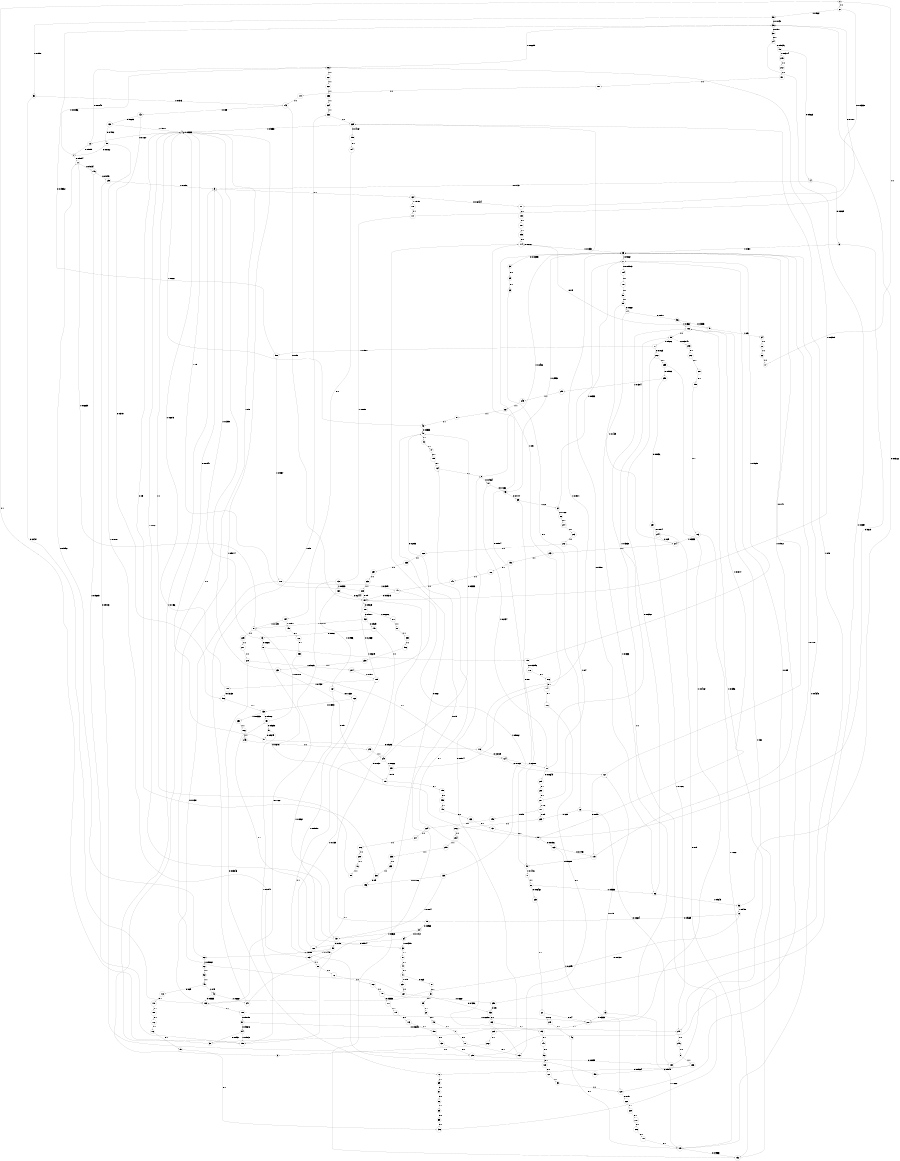 digraph "ch3_both_short_L17" {
size = "6,8.5";
ratio = "fill";
node [shape = circle];
node [fontsize = 24];
edge [fontsize = 24];
0 -> 61 [label = "1: 1        "];
1 -> 11 [label = "0: 0.9894   "];
1 -> 86 [label = "1: 0.01056  "];
2 -> 54 [label = "0: 0.7564   "];
2 -> 33 [label = "1: 0.2436   "];
3 -> 4 [label = "1: 1        "];
4 -> 12 [label = "0: 0.1617   "];
4 -> 4 [label = "1: 0.8383   "];
5 -> 91 [label = "0: 0.9245   "];
5 -> 150 [label = "1: 0.07547  "];
6 -> 55 [label = "0: 0.619    "];
6 -> 33 [label = "1: 0.381    "];
7 -> 77 [label = "0: 1        "];
8 -> 226 [label = "1: 1        "];
9 -> 134 [label = "1: 1        "];
10 -> 103 [label = "0: 0.07311  "];
10 -> 85 [label = "1: 0.9269   "];
11 -> 146 [label = "0: 0.9734   "];
11 -> 87 [label = "1: 0.02659  "];
12 -> 1 [label = "0: 0.9895   "];
12 -> 86 [label = "1: 0.01045  "];
13 -> 78 [label = "0: 0.8601   "];
13 -> 9 [label = "1: 0.1399   "];
14 -> 6 [label = "0: 0.8269   "];
14 -> 9 [label = "1: 0.1731   "];
15 -> 7 [label = "0: 1        "];
16 -> 88 [label = "1: 1        "];
17 -> 0 [label = "1: 1        "];
18 -> 73 [label = "0: 0.75     "];
18 -> 269 [label = "1: 0.25     "];
19 -> 14 [label = "0: 0.9623   "];
19 -> 215 [label = "1: 0.03774  "];
20 -> 15 [label = "0: 1        "];
21 -> 260 [label = "0: 0.1023   "];
21 -> 198 [label = "1: 0.8977   "];
22 -> 17 [label = "1: 1        "];
23 -> 18 [label = "0: 1        "];
24 -> 19 [label = "0: 0.9646   "];
24 -> 247 [label = "1: 0.0354   "];
25 -> 20 [label = "0: 1        "];
26 -> 274 [label = "0: 1        "];
27 -> 104 [label = "0: 0.009913  "];
27 -> 96 [label = "1: 0.9901   "];
28 -> 22 [label = "1: 1        "];
29 -> 23 [label = "0: 1        "];
30 -> 24 [label = "0: 1        "];
31 -> 25 [label = "0: 1        "];
32 -> 26 [label = "0: 0.1667   "];
32 -> 27 [label = "1: 0.8333   "];
33 -> 35 [label = "0: 0.01355  "];
33 -> 27 [label = "1: 0.9864   "];
34 -> 28 [label = "1: 1        "];
35 -> 29 [label = "0: 1        "];
36 -> 30 [label = "0: 0.977    "];
36 -> 86 [label = "1: 0.02299  "];
37 -> 31 [label = "0: 1        "];
38 -> 2 [label = "0: 0.8514   "];
38 -> 9 [label = "1: 0.1486   "];
39 -> 79 [label = "0: 0.8      "];
39 -> 32 [label = "1: 0.2      "];
40 -> 114 [label = "0: 0.5      "];
40 -> 34 [label = "1: 0.5      "];
41 -> 37 [label = "0: 0.25     "];
41 -> 237 [label = "1: 0.75     "];
42 -> 103 [label = "0: 0.3333   "];
42 -> 241 [label = "1: 0.6667   "];
43 -> 49 [label = "0: 0.3333   "];
43 -> 4 [label = "1: 0.6667   "];
44 -> 41 [label = "1: 1        "];
45 -> 112 [label = "0: 0.25     "];
45 -> 42 [label = "1: 0.75     "];
46 -> 179 [label = "0: 1        "];
47 -> 105 [label = "0: 1        "];
48 -> 47 [label = "0: 1        "];
49 -> 48 [label = "0: 1        "];
50 -> 103 [label = "0: 0.2427   "];
50 -> 143 [label = "1: 0.7573   "];
51 -> 44 [label = "1: 1        "];
52 -> 45 [label = "1: 1        "];
53 -> 39 [label = "0: 0.7447   "];
53 -> 33 [label = "1: 0.2553   "];
54 -> 53 [label = "0: 0.7266   "];
54 -> 70 [label = "1: 0.2734   "];
55 -> 123 [label = "0: 0.8156   "];
55 -> 102 [label = "1: 0.1844   "];
56 -> 40 [label = "0: 0.3333   "];
56 -> 102 [label = "1: 0.6667   "];
57 -> 43 [label = "1: 1        "];
58 -> 36 [label = "0: 0.1043   "];
58 -> 50 [label = "1: 0.8957   "];
59 -> 136 [label = "0: 1        "];
60 -> 57 [label = "1: 1        "];
61 -> 111 [label = "0: 0.03333  "];
61 -> 58 [label = "1: 0.9667   "];
62 -> 52 [label = "1: 1        "];
63 -> 51 [label = "1: 1        "];
64 -> 182 [label = "0: 0.9574   "];
64 -> 63 [label = "1: 0.04255  "];
65 -> 59 [label = "0: 1        "];
66 -> 65 [label = "0: 1        "];
67 -> 66 [label = "0: 1        "];
68 -> 223 [label = "0: 0.06452  "];
68 -> 96 [label = "1: 0.9355   "];
69 -> 67 [label = "0: 1        "];
70 -> 209 [label = "0: 0.06349  "];
70 -> 99 [label = "1: 0.9365   "];
71 -> 68 [label = "1: 1        "];
72 -> 69 [label = "0: 1        "];
73 -> 179 [label = "0: 0.6667   "];
73 -> 270 [label = "1: 0.3333   "];
74 -> 56 [label = "0: 0.8571   "];
74 -> 214 [label = "1: 0.1429   "];
75 -> 136 [label = "0: 1        "];
76 -> 75 [label = "0: 1        "];
77 -> 165 [label = "0: 1        "];
78 -> 55 [label = "0: 0.6781   "];
78 -> 119 [label = "1: 0.3219   "];
79 -> 114 [label = "0: 0.8584   "];
79 -> 71 [label = "1: 0.1416   "];
80 -> 161 [label = "1: 1        "];
81 -> 239 [label = "1: 1        "];
82 -> 11 [label = "0: 0.9412   "];
82 -> 62 [label = "1: 0.05882  "];
83 -> 120 [label = "1: 1        "];
84 -> 64 [label = "0: 0.1472   "];
84 -> 137 [label = "1: 0.8528   "];
85 -> 194 [label = "0: 0.1037   "];
85 -> 84 [label = "1: 0.8963   "];
86 -> 267 [label = "1: 1        "];
87 -> 225 [label = "1: 1        "];
88 -> 4 [label = "1: 1        "];
89 -> 82 [label = "0: 0.9855   "];
89 -> 169 [label = "1: 0.01449  "];
90 -> 1 [label = "0: 0.8182   "];
90 -> 169 [label = "1: 0.1818   "];
91 -> 116 [label = "0: 0.9205   "];
91 -> 9 [label = "1: 0.07947  "];
92 -> 122 [label = "0: 1        "];
93 -> 36 [label = "0: 0.05122  "];
93 -> 10 [label = "1: 0.9488   "];
94 -> 38 [label = "0: 0.8427   "];
94 -> 150 [label = "1: 0.1573   "];
95 -> 74 [label = "0: 0.8667   "];
95 -> 270 [label = "1: 0.1333   "];
96 -> 260 [label = "0: 0.03521  "];
96 -> 93 [label = "1: 0.9648   "];
97 -> 94 [label = "0: 0.9676   "];
97 -> 247 [label = "1: 0.03243  "];
98 -> 95 [label = "0: 1        "];
99 -> 203 [label = "0: 0.03141  "];
99 -> 21 [label = "1: 0.9686   "];
100 -> 97 [label = "0: 0.9785   "];
100 -> 270 [label = "1: 0.02151  "];
101 -> 98 [label = "0: 1        "];
102 -> 99 [label = "1: 1        "];
103 -> 100 [label = "0: 1        "];
104 -> 101 [label = "0: 1        "];
105 -> 164 [label = "0: 1        "];
106 -> 165 [label = "0: 1        "];
107 -> 205 [label = "0: 1        "];
108 -> 172 [label = "0: 1        "];
109 -> 107 [label = "0: 1        "];
110 -> 108 [label = "0: 1        "];
111 -> 109 [label = "0: 1        "];
112 -> 110 [label = "0: 1        "];
113 -> 103 [label = "0: 0.1667   "];
113 -> 168 [label = "1: 0.8333   "];
114 -> 114 [label = "0: 0.8167   "];
114 -> 33 [label = "1: 0.1833   "];
115 -> 79 [label = "0: 0.8028   "];
115 -> 33 [label = "1: 0.1972   "];
116 -> 124 [label = "0: 0.8429   "];
116 -> 33 [label = "1: 0.1571   "];
117 -> 36 [label = "0: 0.1111   "];
117 -> 113 [label = "1: 0.8889   "];
118 -> 117 [label = "1: 1        "];
119 -> 178 [label = "0: 0.03846  "];
119 -> 27 [label = "1: 0.9615   "];
120 -> 222 [label = "0: 0.15     "];
120 -> 27 [label = "1: 0.85     "];
121 -> 83 [label = "0: 1        "];
122 -> 121 [label = "0: 1        "];
123 -> 115 [label = "0: 0.7755   "];
123 -> 120 [label = "1: 0.2245   "];
124 -> 127 [label = "0: 0.7812   "];
124 -> 70 [label = "1: 0.2188   "];
125 -> 129 [label = "0: 0.9103   "];
125 -> 9 [label = "1: 0.0897   "];
126 -> 159 [label = "0: 1        "];
127 -> 115 [label = "0: 0.859    "];
127 -> 33 [label = "1: 0.141    "];
128 -> 127 [label = "0: 0.8604   "];
128 -> 102 [label = "1: 0.1396   "];
129 -> 128 [label = "0: 0.8899   "];
129 -> 33 [label = "1: 0.1101   "];
130 -> 129 [label = "0: 1        "];
131 -> 55 [label = "0: 1        "];
132 -> 114 [label = "0: 0.68     "];
132 -> 102 [label = "1: 0.32     "];
133 -> 131 [label = "0: 1        "];
134 -> 111 [label = "0: 0.02424  "];
134 -> 118 [label = "1: 0.9758   "];
135 -> 151 [label = "0: 0.9167   "];
135 -> 252 [label = "1: 0.08333  "];
136 -> 102 [label = "1: 1        "];
137 -> 89 [label = "0: 0.198    "];
137 -> 4 [label = "1: 0.802    "];
138 -> 90 [label = "0: 0.4182   "];
138 -> 4 [label = "1: 0.5818   "];
139 -> 196 [label = "0: 0.1186   "];
139 -> 137 [label = "1: 0.8814   "];
140 -> 194 [label = "0: 0.09375  "];
140 -> 139 [label = "1: 0.9062   "];
141 -> 140 [label = "1: 1        "];
142 -> 156 [label = "0: 0.3797   "];
142 -> 138 [label = "1: 0.6203   "];
143 -> 194 [label = "0: 0.15     "];
143 -> 142 [label = "1: 0.85     "];
144 -> 143 [label = "1: 1        "];
145 -> 13 [label = "0: 0.8861   "];
145 -> 150 [label = "1: 0.1139   "];
146 -> 125 [label = "0: 0.9479   "];
146 -> 150 [label = "1: 0.05215  "];
147 -> 92 [label = "0: 1        "];
148 -> 133 [label = "0: 1        "];
149 -> 126 [label = "0: 1        "];
150 -> 0 [label = "1: 1        "];
151 -> 5 [label = "0: 0.9298   "];
151 -> 87 [label = "1: 0.07018  "];
152 -> 145 [label = "0: 0.929    "];
152 -> 87 [label = "1: 0.07101  "];
153 -> 147 [label = "0: 1        "];
154 -> 149 [label = "0: 0.8571   "];
154 -> 87 [label = "1: 0.1429   "];
155 -> 148 [label = "0: 1        "];
156 -> 135 [label = "0: 1        "];
157 -> 177 [label = "0: 0.3333   "];
157 -> 250 [label = "1: 0.6667   "];
158 -> 130 [label = "0: 1        "];
159 -> 124 [label = "0: 1        "];
160 -> 157 [label = "1: 1        "];
161 -> 160 [label = "1: 1        "];
162 -> 135 [label = "0: 0.9091   "];
162 -> 63 [label = "1: 0.09091  "];
163 -> 132 [label = "0: 0.6667   "];
163 -> 214 [label = "1: 0.3333   "];
164 -> 2 [label = "0: 1        "];
165 -> 164 [label = "0: 1        "];
166 -> 243 [label = "1: 1        "];
167 -> 162 [label = "0: 0.1638   "];
167 -> 137 [label = "1: 0.8362   "];
168 -> 194 [label = "0: 0.2444   "];
168 -> 167 [label = "1: 0.7556   "];
169 -> 80 [label = "1: 1        "];
170 -> 103 [label = "0: 0.1691   "];
170 -> 140 [label = "1: 0.8309   "];
171 -> 245 [label = "0: 0.5      "];
171 -> 269 [label = "1: 0.5      "];
172 -> 76 [label = "0: 1        "];
173 -> 158 [label = "0: 1        "];
174 -> 106 [label = "0: 1        "];
175 -> 173 [label = "0: 1        "];
176 -> 174 [label = "0: 1        "];
177 -> 175 [label = "0: 1        "];
178 -> 176 [label = "0: 1        "];
179 -> 132 [label = "0: 0.9565   "];
179 -> 33 [label = "1: 0.04348  "];
180 -> 179 [label = "0: 1        "];
181 -> 152 [label = "0: 0.9771   "];
181 -> 271 [label = "1: 0.02286  "];
182 -> 151 [label = "0: 1        "];
183 -> 153 [label = "0: 1        "];
184 -> 154 [label = "0: 1        "];
185 -> 155 [label = "0: 1        "];
186 -> 141 [label = "1: 1        "];
187 -> 144 [label = "1: 1        "];
188 -> 156 [label = "0: 0.3125   "];
188 -> 4 [label = "1: 0.6875   "];
189 -> 194 [label = "0: 0.2069   "];
189 -> 188 [label = "1: 0.7931   "];
190 -> 189 [label = "1: 1        "];
191 -> 187 [label = "1: 1        "];
192 -> 186 [label = "1: 1        "];
193 -> 183 [label = "0: 1        "];
194 -> 181 [label = "0: 0.9649   "];
194 -> 86 [label = "1: 0.03509  "];
195 -> 184 [label = "0: 1        "];
196 -> 182 [label = "0: 1        "];
197 -> 185 [label = "0: 1        "];
198 -> 36 [label = "0: 0.09032  "];
198 -> 170 [label = "1: 0.9097   "];
199 -> 163 [label = "0: 1        "];
200 -> 16 [label = "1: 1        "];
201 -> 199 [label = "0: 1        "];
202 -> 201 [label = "0: 1        "];
203 -> 202 [label = "0: 1        "];
204 -> 49 [label = "0: 0.2083   "];
204 -> 189 [label = "1: 0.7917   "];
205 -> 114 [label = "0: 1        "];
206 -> 180 [label = "0: 1        "];
207 -> 171 [label = "0: 0.6      "];
207 -> 272 [label = "1: 0.4      "];
208 -> 207 [label = "0: 1        "];
209 -> 208 [label = "0: 1        "];
210 -> 72 [label = "0: 0.03846  "];
210 -> 204 [label = "1: 0.9615   "];
211 -> 210 [label = "1: 1        "];
212 -> 191 [label = "1: 1        "];
213 -> 192 [label = "1: 1        "];
214 -> 213 [label = "1: 1        "];
215 -> 212 [label = "1: 1        "];
216 -> 200 [label = "1: 1        "];
217 -> 216 [label = "1: 1        "];
218 -> 206 [label = "0: 1        "];
219 -> 46 [label = "0: 1        "];
220 -> 218 [label = "0: 1        "];
221 -> 219 [label = "0: 0.6      "];
221 -> 270 [label = "1: 0.4      "];
222 -> 220 [label = "0: 1        "];
223 -> 221 [label = "0: 1        "];
224 -> 217 [label = "1: 1        "];
225 -> 211 [label = "1: 1        "];
226 -> 72 [label = "0: 0.09524  "];
226 -> 190 [label = "1: 0.9048   "];
227 -> 193 [label = "0: 0.4286   "];
227 -> 4 [label = "1: 0.5714   "];
228 -> 194 [label = "0: 0.5      "];
228 -> 4 [label = "1: 0.5      "];
229 -> 195 [label = "0: 0.4167   "];
229 -> 4 [label = "1: 0.5833   "];
230 -> 196 [label = "0: 0.5      "];
230 -> 4 [label = "1: 0.5      "];
231 -> 197 [label = "0: 0.5      "];
231 -> 4 [label = "1: 0.5      "];
232 -> 229 [label = "1: 1        "];
233 -> 230 [label = "1: 1        "];
234 -> 232 [label = "1: 1        "];
235 -> 233 [label = "1: 1        "];
236 -> 228 [label = "1: 1        "];
237 -> 227 [label = "1: 1        "];
238 -> 231 [label = "1: 1        "];
239 -> 256 [label = "1: 1        "];
240 -> 49 [label = "0: 0.3333   "];
240 -> 251 [label = "1: 0.6667   "];
241 -> 49 [label = "0: 0.5      "];
241 -> 232 [label = "1: 0.5      "];
242 -> 240 [label = "1: 1        "];
243 -> 242 [label = "1: 1        "];
244 -> 179 [label = "0: 0.75     "];
244 -> 214 [label = "1: 0.25     "];
245 -> 224 [label = "0: 1        "];
246 -> 8 [label = "1: 1        "];
247 -> 246 [label = "1: 1        "];
248 -> 249 [label = "1: 1        "];
249 -> 60 [label = "1: 1        "];
250 -> 193 [label = "0: 0.5      "];
250 -> 229 [label = "1: 0.5      "];
251 -> 197 [label = "0: 0.5      "];
251 -> 229 [label = "1: 0.5      "];
252 -> 166 [label = "1: 1        "];
253 -> 234 [label = "1: 1        "];
254 -> 236 [label = "1: 1        "];
255 -> 235 [label = "1: 1        "];
256 -> 238 [label = "1: 1        "];
257 -> 244 [label = "0: 0.8974   "];
257 -> 247 [label = "1: 0.1026   "];
258 -> 257 [label = "0: 0.8696   "];
258 -> 248 [label = "1: 0.1304   "];
259 -> 258 [label = "0: 0.9583   "];
259 -> 270 [label = "1: 0.04167  "];
260 -> 259 [label = "0: 1        "];
261 -> 253 [label = "1: 1        "];
262 -> 3 [label = "1: 1        "];
263 -> 254 [label = "1: 1        "];
264 -> 255 [label = "1: 1        "];
265 -> 262 [label = "1: 1        "];
266 -> 264 [label = "1: 1        "];
267 -> 261 [label = "1: 1        "];
268 -> 263 [label = "1: 1        "];
269 -> 266 [label = "1: 1        "];
270 -> 265 [label = "1: 1        "];
271 -> 81 [label = "1: 1        "];
272 -> 268 [label = "1: 1        "];
273 -> 272 [label = "1: 1        "];
274 -> 273 [label = "0: 1        "];
}